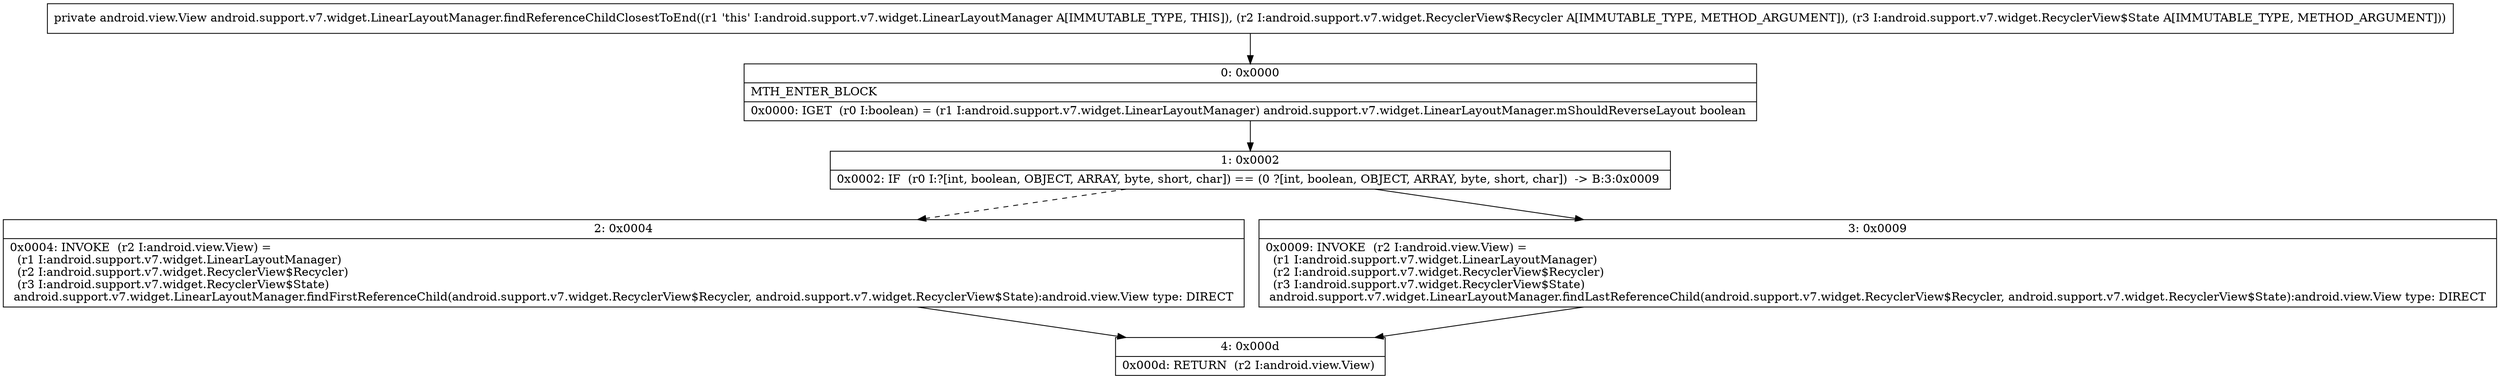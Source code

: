 digraph "CFG forandroid.support.v7.widget.LinearLayoutManager.findReferenceChildClosestToEnd(Landroid\/support\/v7\/widget\/RecyclerView$Recycler;Landroid\/support\/v7\/widget\/RecyclerView$State;)Landroid\/view\/View;" {
Node_0 [shape=record,label="{0\:\ 0x0000|MTH_ENTER_BLOCK\l|0x0000: IGET  (r0 I:boolean) = (r1 I:android.support.v7.widget.LinearLayoutManager) android.support.v7.widget.LinearLayoutManager.mShouldReverseLayout boolean \l}"];
Node_1 [shape=record,label="{1\:\ 0x0002|0x0002: IF  (r0 I:?[int, boolean, OBJECT, ARRAY, byte, short, char]) == (0 ?[int, boolean, OBJECT, ARRAY, byte, short, char])  \-\> B:3:0x0009 \l}"];
Node_2 [shape=record,label="{2\:\ 0x0004|0x0004: INVOKE  (r2 I:android.view.View) = \l  (r1 I:android.support.v7.widget.LinearLayoutManager)\l  (r2 I:android.support.v7.widget.RecyclerView$Recycler)\l  (r3 I:android.support.v7.widget.RecyclerView$State)\l android.support.v7.widget.LinearLayoutManager.findFirstReferenceChild(android.support.v7.widget.RecyclerView$Recycler, android.support.v7.widget.RecyclerView$State):android.view.View type: DIRECT \l}"];
Node_3 [shape=record,label="{3\:\ 0x0009|0x0009: INVOKE  (r2 I:android.view.View) = \l  (r1 I:android.support.v7.widget.LinearLayoutManager)\l  (r2 I:android.support.v7.widget.RecyclerView$Recycler)\l  (r3 I:android.support.v7.widget.RecyclerView$State)\l android.support.v7.widget.LinearLayoutManager.findLastReferenceChild(android.support.v7.widget.RecyclerView$Recycler, android.support.v7.widget.RecyclerView$State):android.view.View type: DIRECT \l}"];
Node_4 [shape=record,label="{4\:\ 0x000d|0x000d: RETURN  (r2 I:android.view.View) \l}"];
MethodNode[shape=record,label="{private android.view.View android.support.v7.widget.LinearLayoutManager.findReferenceChildClosestToEnd((r1 'this' I:android.support.v7.widget.LinearLayoutManager A[IMMUTABLE_TYPE, THIS]), (r2 I:android.support.v7.widget.RecyclerView$Recycler A[IMMUTABLE_TYPE, METHOD_ARGUMENT]), (r3 I:android.support.v7.widget.RecyclerView$State A[IMMUTABLE_TYPE, METHOD_ARGUMENT])) }"];
MethodNode -> Node_0;
Node_0 -> Node_1;
Node_1 -> Node_2[style=dashed];
Node_1 -> Node_3;
Node_2 -> Node_4;
Node_3 -> Node_4;
}

